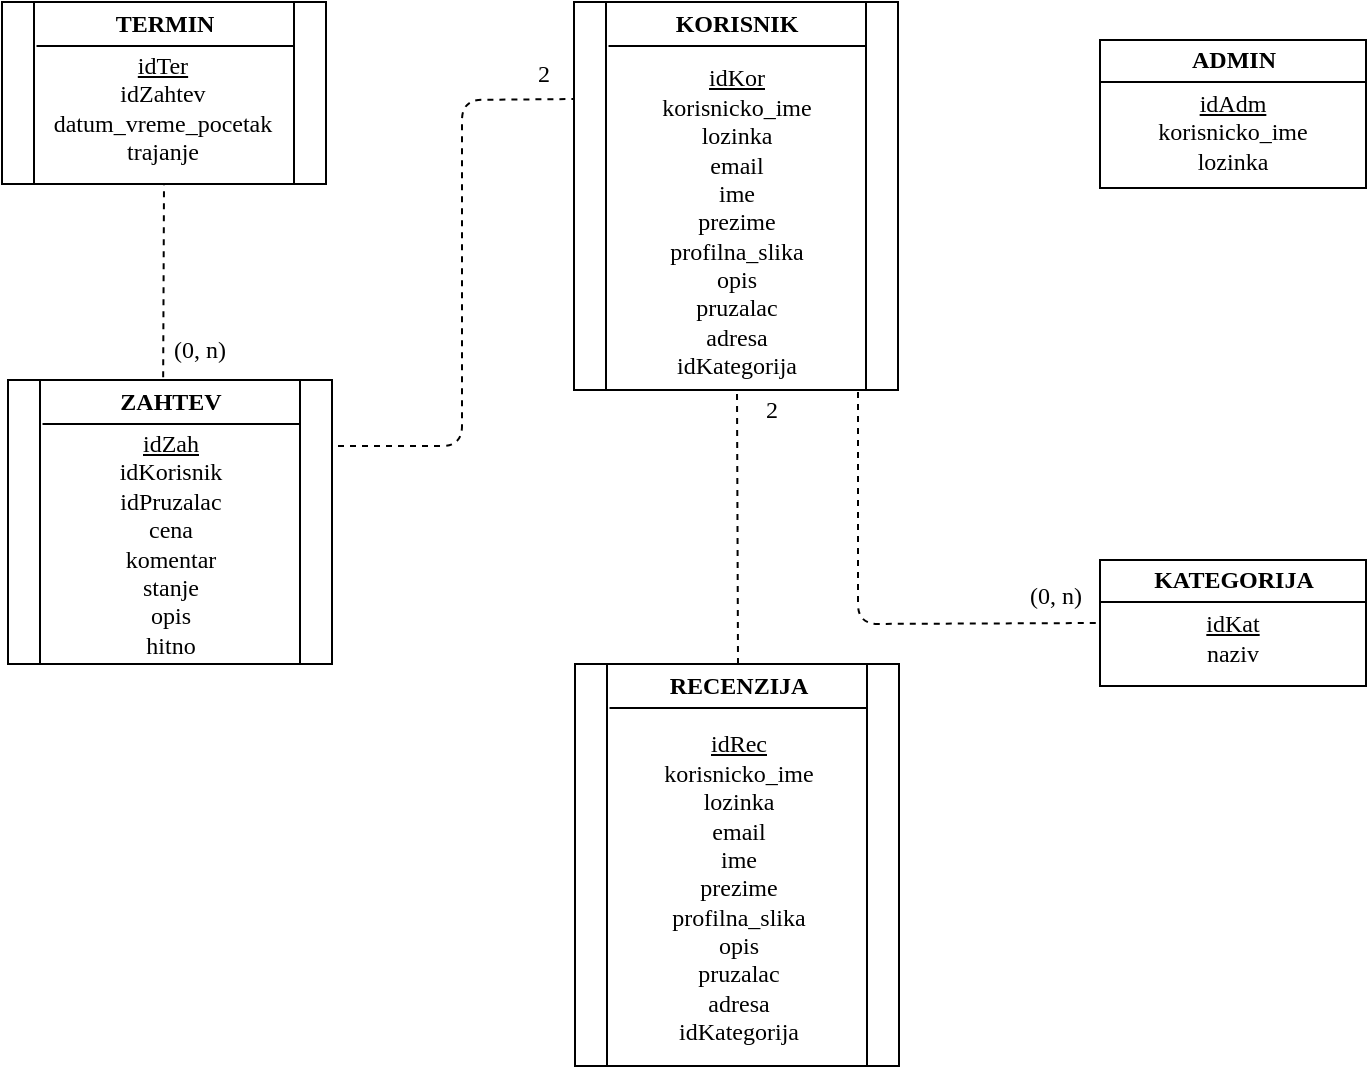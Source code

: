 <mxfile version="14.4.3" type="device"><diagram id="R2lEEEUBdFMjLlhIrx00" name="Page-1"><mxGraphModel dx="898" dy="408" grid="0" gridSize="10" guides="1" tooltips="1" connect="1" arrows="1" fold="1" page="1" pageScale="1" pageWidth="850" pageHeight="1100" math="0" shadow="0" extFonts="Permanent Marker^https://fonts.googleapis.com/css?family=Permanent+Marker"><root><mxCell id="0"/><mxCell id="1" parent="0"/><mxCell id="CVLTzg9bbG9w7DlKR7bl-9" value="" style="shape=process;whiteSpace=wrap;html=1;backgroundOutline=1;fontFamily=Times New Roman;" vertex="1" parent="1"><mxGeometry x="96" y="119" width="162" height="91" as="geometry"/></mxCell><mxCell id="CVLTzg9bbG9w7DlKR7bl-10" value="&lt;b&gt;TERMIN&lt;/b&gt;" style="text;html=1;strokeColor=none;fillColor=none;align=center;verticalAlign=middle;whiteSpace=wrap;rounded=0;fontFamily=Times New Roman;" vertex="1" parent="1"><mxGeometry x="105" y="119" width="145" height="22" as="geometry"/></mxCell><mxCell id="CVLTzg9bbG9w7DlKR7bl-11" value="" style="endArrow=none;html=1;fontFamily=Times New Roman;exitX=0.057;exitY=0.999;exitDx=0;exitDy=0;exitPerimeter=0;" edge="1" parent="1" source="CVLTzg9bbG9w7DlKR7bl-10"><mxGeometry width="50" height="50" relative="1" as="geometry"><mxPoint x="114" y="141" as="sourcePoint"/><mxPoint x="242" y="141" as="targetPoint"/><Array as="points"><mxPoint x="168" y="141"/></Array></mxGeometry></mxCell><mxCell id="CVLTzg9bbG9w7DlKR7bl-12" value="&lt;u&gt;idTer&lt;/u&gt;&lt;br&gt;idZahtev&lt;br&gt;datum_vreme_pocetak&lt;br&gt;trajanje" style="text;html=1;strokeColor=none;fillColor=none;align=center;verticalAlign=middle;whiteSpace=wrap;rounded=0;fontFamily=Times New Roman;" vertex="1" parent="1"><mxGeometry x="99" y="141" width="155" height="62" as="geometry"/></mxCell><mxCell id="CVLTzg9bbG9w7DlKR7bl-13" value="" style="shape=process;whiteSpace=wrap;html=1;backgroundOutline=1;fontFamily=Times New Roman;" vertex="1" parent="1"><mxGeometry x="99" y="308" width="162" height="142" as="geometry"/></mxCell><mxCell id="CVLTzg9bbG9w7DlKR7bl-14" value="&lt;b&gt;ZAHTEV&lt;/b&gt;" style="text;html=1;strokeColor=none;fillColor=none;align=center;verticalAlign=middle;whiteSpace=wrap;rounded=0;fontFamily=Times New Roman;" vertex="1" parent="1"><mxGeometry x="108" y="308" width="145" height="22" as="geometry"/></mxCell><mxCell id="CVLTzg9bbG9w7DlKR7bl-15" value="" style="endArrow=none;html=1;fontFamily=Times New Roman;exitX=0.057;exitY=0.999;exitDx=0;exitDy=0;exitPerimeter=0;" edge="1" parent="1" source="CVLTzg9bbG9w7DlKR7bl-14"><mxGeometry width="50" height="50" relative="1" as="geometry"><mxPoint x="117" y="330" as="sourcePoint"/><mxPoint x="245.0" y="330" as="targetPoint"/><Array as="points"><mxPoint x="171" y="330"/></Array></mxGeometry></mxCell><mxCell id="CVLTzg9bbG9w7DlKR7bl-16" value="&lt;u&gt;idZah&lt;/u&gt;&lt;br&gt;idKorisnik&lt;br&gt;idPruzalac&lt;br&gt;cena&lt;br&gt;komentar&lt;br&gt;stanje&lt;br&gt;opis&lt;br&gt;hitno" style="text;html=1;strokeColor=none;fillColor=none;align=center;verticalAlign=middle;whiteSpace=wrap;rounded=0;fontFamily=Times New Roman;" vertex="1" parent="1"><mxGeometry x="103" y="341" width="155" height="98" as="geometry"/></mxCell><mxCell id="CVLTzg9bbG9w7DlKR7bl-17" value="" style="shape=process;whiteSpace=wrap;html=1;backgroundOutline=1;fontFamily=Times New Roman;" vertex="1" parent="1"><mxGeometry x="382" y="119" width="162" height="194" as="geometry"/></mxCell><mxCell id="CVLTzg9bbG9w7DlKR7bl-18" value="&lt;b&gt;KORISNIK&lt;/b&gt;" style="text;html=1;strokeColor=none;fillColor=none;align=center;verticalAlign=middle;whiteSpace=wrap;rounded=0;fontFamily=Times New Roman;" vertex="1" parent="1"><mxGeometry x="391" y="119" width="145" height="22" as="geometry"/></mxCell><mxCell id="CVLTzg9bbG9w7DlKR7bl-19" value="" style="endArrow=none;html=1;fontFamily=Times New Roman;exitX=0.057;exitY=0.999;exitDx=0;exitDy=0;exitPerimeter=0;" edge="1" parent="1" source="CVLTzg9bbG9w7DlKR7bl-18"><mxGeometry width="50" height="50" relative="1" as="geometry"><mxPoint x="400" y="141" as="sourcePoint"/><mxPoint x="528.0" y="141" as="targetPoint"/><Array as="points"><mxPoint x="454" y="141"/></Array></mxGeometry></mxCell><mxCell id="CVLTzg9bbG9w7DlKR7bl-20" value="&lt;u&gt;idKor&lt;/u&gt;&lt;br&gt;korisnicko_ime&lt;br&gt;lozinka&lt;br&gt;email&lt;br&gt;ime&lt;br&gt;prezime&lt;br&gt;profilna_slika&lt;br&gt;opis&lt;br&gt;pruzalac&lt;br&gt;adresa&lt;br&gt;idKategorija" style="text;html=1;strokeColor=none;fillColor=none;align=center;verticalAlign=middle;whiteSpace=wrap;rounded=0;fontFamily=Times New Roman;" vertex="1" parent="1"><mxGeometry x="386" y="145" width="155" height="167" as="geometry"/></mxCell><mxCell id="CVLTzg9bbG9w7DlKR7bl-21" value="" style="shape=process;whiteSpace=wrap;html=1;backgroundOutline=1;fontFamily=Times New Roman;" vertex="1" parent="1"><mxGeometry x="382.5" y="450" width="162" height="201" as="geometry"/></mxCell><mxCell id="CVLTzg9bbG9w7DlKR7bl-22" value="&lt;b&gt;RECENZIJA&lt;/b&gt;" style="text;html=1;strokeColor=none;fillColor=none;align=center;verticalAlign=middle;whiteSpace=wrap;rounded=0;fontFamily=Times New Roman;" vertex="1" parent="1"><mxGeometry x="391.5" y="450" width="145" height="22" as="geometry"/></mxCell><mxCell id="CVLTzg9bbG9w7DlKR7bl-23" value="" style="endArrow=none;html=1;fontFamily=Times New Roman;exitX=0.057;exitY=0.999;exitDx=0;exitDy=0;exitPerimeter=0;" edge="1" parent="1" source="CVLTzg9bbG9w7DlKR7bl-22"><mxGeometry width="50" height="50" relative="1" as="geometry"><mxPoint x="400.5" y="472" as="sourcePoint"/><mxPoint x="528.5" y="472.0" as="targetPoint"/><Array as="points"><mxPoint x="454.5" y="472"/></Array></mxGeometry></mxCell><mxCell id="CVLTzg9bbG9w7DlKR7bl-24" value="&lt;u&gt;idRec&lt;/u&gt;&lt;br&gt;korisnicko_ime&lt;br&gt;lozinka&lt;br&gt;email&lt;br&gt;ime&lt;br&gt;prezime&lt;br&gt;profilna_slika&lt;br&gt;opis&lt;br&gt;pruzalac&lt;br&gt;adresa&lt;br&gt;idKategorija" style="text;html=1;strokeColor=none;fillColor=none;align=center;verticalAlign=middle;whiteSpace=wrap;rounded=0;fontFamily=Times New Roman;" vertex="1" parent="1"><mxGeometry x="386.5" y="476" width="155" height="172" as="geometry"/></mxCell><mxCell id="CVLTzg9bbG9w7DlKR7bl-27" value="" style="rounded=0;whiteSpace=wrap;html=1;fontFamily=Times New Roman;" vertex="1" parent="1"><mxGeometry x="645" y="138" width="133" height="74" as="geometry"/></mxCell><mxCell id="CVLTzg9bbG9w7DlKR7bl-29" value="" style="endArrow=none;html=1;fontFamily=Times New Roman;entryX=1;entryY=0.25;entryDx=0;entryDy=0;exitX=0;exitY=0.25;exitDx=0;exitDy=0;" edge="1" parent="1"><mxGeometry width="50" height="50" relative="1" as="geometry"><mxPoint x="645" y="159" as="sourcePoint"/><mxPoint x="778" y="159" as="targetPoint"/></mxGeometry></mxCell><mxCell id="CVLTzg9bbG9w7DlKR7bl-30" value="&lt;b&gt;ADMIN&lt;/b&gt;" style="text;html=1;strokeColor=none;fillColor=none;align=center;verticalAlign=middle;whiteSpace=wrap;rounded=0;fontFamily=Times New Roman;" vertex="1" parent="1"><mxGeometry x="648.5" y="138" width="126" height="20" as="geometry"/></mxCell><mxCell id="CVLTzg9bbG9w7DlKR7bl-31" value="&lt;u&gt;idAdm&lt;/u&gt;&lt;br&gt;korisnicko_ime&lt;br&gt;lozinka" style="text;html=1;strokeColor=none;fillColor=none;align=center;verticalAlign=middle;whiteSpace=wrap;rounded=0;fontFamily=Times New Roman;" vertex="1" parent="1"><mxGeometry x="653" y="162" width="117" height="44" as="geometry"/></mxCell><mxCell id="CVLTzg9bbG9w7DlKR7bl-32" value="" style="rounded=0;whiteSpace=wrap;html=1;fontFamily=Times New Roman;" vertex="1" parent="1"><mxGeometry x="645" y="398" width="133" height="63" as="geometry"/></mxCell><mxCell id="CVLTzg9bbG9w7DlKR7bl-33" value="" style="endArrow=none;html=1;fontFamily=Times New Roman;entryX=1;entryY=0.25;entryDx=0;entryDy=0;exitX=0;exitY=0.25;exitDx=0;exitDy=0;" edge="1" parent="1"><mxGeometry width="50" height="50" relative="1" as="geometry"><mxPoint x="645" y="419" as="sourcePoint"/><mxPoint x="778" y="419" as="targetPoint"/></mxGeometry></mxCell><mxCell id="CVLTzg9bbG9w7DlKR7bl-34" value="&lt;b&gt;KATEGORIJA&lt;/b&gt;" style="text;html=1;strokeColor=none;fillColor=none;align=center;verticalAlign=middle;whiteSpace=wrap;rounded=0;fontFamily=Times New Roman;" vertex="1" parent="1"><mxGeometry x="648.5" y="398" width="126" height="20" as="geometry"/></mxCell><mxCell id="CVLTzg9bbG9w7DlKR7bl-35" value="&lt;u&gt;idKat&lt;/u&gt;&lt;br&gt;naziv&lt;br&gt;" style="text;html=1;strokeColor=none;fillColor=none;align=center;verticalAlign=middle;whiteSpace=wrap;rounded=0;fontFamily=Times New Roman;" vertex="1" parent="1"><mxGeometry x="653" y="418" width="117" height="37" as="geometry"/></mxCell><mxCell id="CVLTzg9bbG9w7DlKR7bl-36" value="" style="endArrow=none;dashed=1;html=1;fontFamily=Times New Roman;movable=0;resizable=0;rotatable=0;deletable=0;editable=0;connectable=0;exitX=0.473;exitY=-0.065;exitDx=0;exitDy=0;exitPerimeter=0;" edge="1" parent="1" source="CVLTzg9bbG9w7DlKR7bl-14"><mxGeometry width="50" height="50" relative="1" as="geometry"><mxPoint x="170" y="222" as="sourcePoint"/><mxPoint x="177" y="210" as="targetPoint"/><Array as="points"/></mxGeometry></mxCell><mxCell id="CVLTzg9bbG9w7DlKR7bl-37" value="(0, n)" style="text;html=1;strokeColor=none;fillColor=none;align=center;verticalAlign=middle;whiteSpace=wrap;rounded=0;fontFamily=Times New Roman;" vertex="1" parent="1"><mxGeometry x="175" y="283" width="40" height="20" as="geometry"/></mxCell><mxCell id="CVLTzg9bbG9w7DlKR7bl-39" value="" style="endArrow=none;dashed=1;html=1;fontFamily=Times New Roman;entryX=0;entryY=0.25;entryDx=0;entryDy=0;" edge="1" parent="1" target="CVLTzg9bbG9w7DlKR7bl-17"><mxGeometry width="50" height="50" relative="1" as="geometry"><mxPoint x="264" y="341" as="sourcePoint"/><mxPoint x="340" y="295" as="targetPoint"/><Array as="points"><mxPoint x="326" y="341"/><mxPoint x="326" y="168"/></Array></mxGeometry></mxCell><mxCell id="CVLTzg9bbG9w7DlKR7bl-40" value="2" style="text;html=1;strokeColor=none;fillColor=none;align=center;verticalAlign=middle;whiteSpace=wrap;rounded=0;fontFamily=Times New Roman;" vertex="1" parent="1"><mxGeometry x="346.5" y="145" width="40" height="20" as="geometry"/></mxCell><mxCell id="CVLTzg9bbG9w7DlKR7bl-42" value="" style="endArrow=none;dashed=1;html=1;fontFamily=Times New Roman;entryX=0.5;entryY=1;entryDx=0;entryDy=0;exitX=0.5;exitY=0;exitDx=0;exitDy=0;" edge="1" parent="1" source="CVLTzg9bbG9w7DlKR7bl-22" target="CVLTzg9bbG9w7DlKR7bl-20"><mxGeometry width="50" height="50" relative="1" as="geometry"><mxPoint x="290" y="483" as="sourcePoint"/><mxPoint x="340" y="433" as="targetPoint"/></mxGeometry></mxCell><mxCell id="CVLTzg9bbG9w7DlKR7bl-43" value="2" style="text;html=1;strokeColor=none;fillColor=none;align=center;verticalAlign=middle;whiteSpace=wrap;rounded=0;fontFamily=Times New Roman;" vertex="1" parent="1"><mxGeometry x="461" y="313" width="40" height="20" as="geometry"/></mxCell><mxCell id="CVLTzg9bbG9w7DlKR7bl-44" value="" style="endArrow=none;dashed=1;html=1;fontFamily=Times New Roman;entryX=0;entryY=0.5;entryDx=0;entryDy=0;" edge="1" parent="1" target="CVLTzg9bbG9w7DlKR7bl-32"><mxGeometry width="50" height="50" relative="1" as="geometry"><mxPoint x="524" y="314" as="sourcePoint"/><mxPoint x="428" y="365" as="targetPoint"/><Array as="points"><mxPoint x="524" y="357"/><mxPoint x="524" y="430"/></Array></mxGeometry></mxCell><mxCell id="CVLTzg9bbG9w7DlKR7bl-45" value="(0, n)" style="text;html=1;strokeColor=none;fillColor=none;align=center;verticalAlign=middle;whiteSpace=wrap;rounded=0;fontFamily=Times New Roman;" vertex="1" parent="1"><mxGeometry x="603" y="406" width="40" height="20" as="geometry"/></mxCell></root></mxGraphModel></diagram></mxfile>